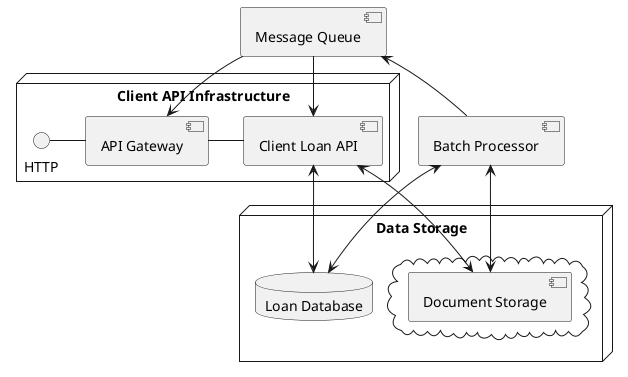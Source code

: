 @startuml
'https://plantuml.com/component-diagram


node "Client API Infrastructure" {
HTTP - [API Gateway]
[API Gateway] - [Client Loan API]
}

node "Data Storage" {
    cloud {
      [Document Storage]
    }
    database "Loan Database" {
    }
}

[Message Queue]
[Batch Processor]


[Client Loan API] <--> [Loan Database]
[Client Loan API] <--> [Document Storage]
[Client Loan API] <-up- [Message Queue]
[API Gateway] <-up- [Message Queue]
[Batch Processor] <-right-> [Document Storage]
[Batch Processor] <--> [Loan Database]
[Batch Processor] -up-> [Message Queue]

@enduml